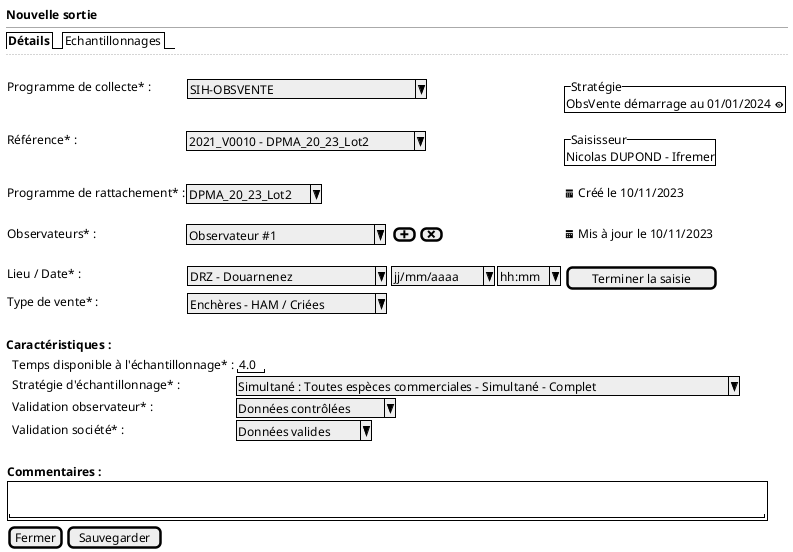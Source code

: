 @startsalt
{
  <b>Nouvelle sortie
  --
  {/ <b>Détails | Echantillonnages }
  ..
  .
  {

      Programme de collecte* :    | { ^SIH-OBSVENTE                ^ } | * | {^"Stratégie"
                                                                                              ObsVente démarrage au 01/01/2024 <&eye> }

      Référence* : | ^2021_V0010 - DPMA_20_23_Lot2^ | * | {^"Saisisseur"
                                                          Nicolas DUPOND - Ifremer  }

      Programme de rattachement* : | ^DPMA_20_23_Lot2^ | * | <&calendar> Créé le 10/11/2023
      .
      Observateurs* :            | ^ Observateur #1        ^ | { [<&plus>] | [<&x>] } | <&calendar> Mis à jour le 10/11/2023
      .
      Lieu / Date* :     | { ^DRZ - Douarnenez       ^ } | { ^ jj/mm/aaaa^  |  ^ hh:mm^ } | [Terminer la saisie]
      Type de vente* :   | { ^Enchères - HAM / Criées^}
      .
  }

  <b>Caractéristiques :

  {
      . | Temps disponible à l'échantillonnage* :| "4.0"
      . | Stratégie d'échantillonnage* : | ^Simultané : Toutes espèces commerciales - Simultané - Complet^
      . | Validation observateur* : | ^Données contrôlées^
      . | Validation société* : | ^Données valides^
      . | .
  }


  {
     <b>Commentaires :

     {+ .
        "                                                                                              "
     }
  }

  { [Fermer] | [Sauvegarder] }
}
@endsalt
